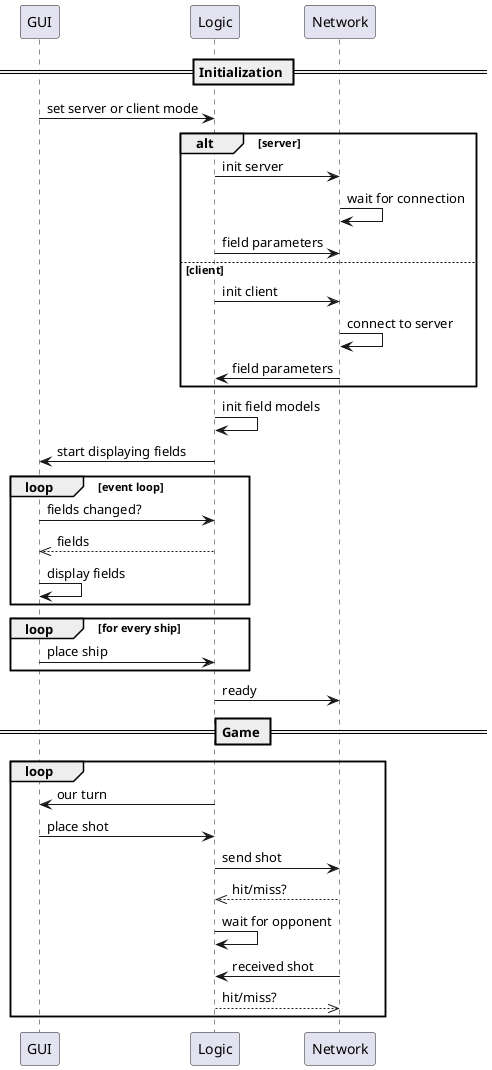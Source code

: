@startuml
== Initialization ==
GUI -> Logic: set server or client mode
alt server
	Logic -> Network: init server
	Network -> Network: wait for connection
	Logic -> Network: field parameters
else client
	Logic -> Network: init client
	Network -> Network: connect to server
	Logic <- Network: field parameters
end
Logic -> Logic: init field models
Logic -> GUI: start displaying fields
loop event loop
	GUI -> Logic: fields changed?
	Logic -->> GUI: fields
	GUI -> GUI: display fields
end
loop for every ship
	GUI -> Logic: place ship
end
Logic -> Network: ready
== Game ==
loop
	Logic -> GUI: our turn
	GUI -> Logic: place shot
	Logic -> Network: send shot
	Network -->> Logic: hit/miss?
	Logic -> Logic: wait for opponent
	Network -> Logic: received shot
	Logic -->> Network: hit/miss?
end
@enduml
